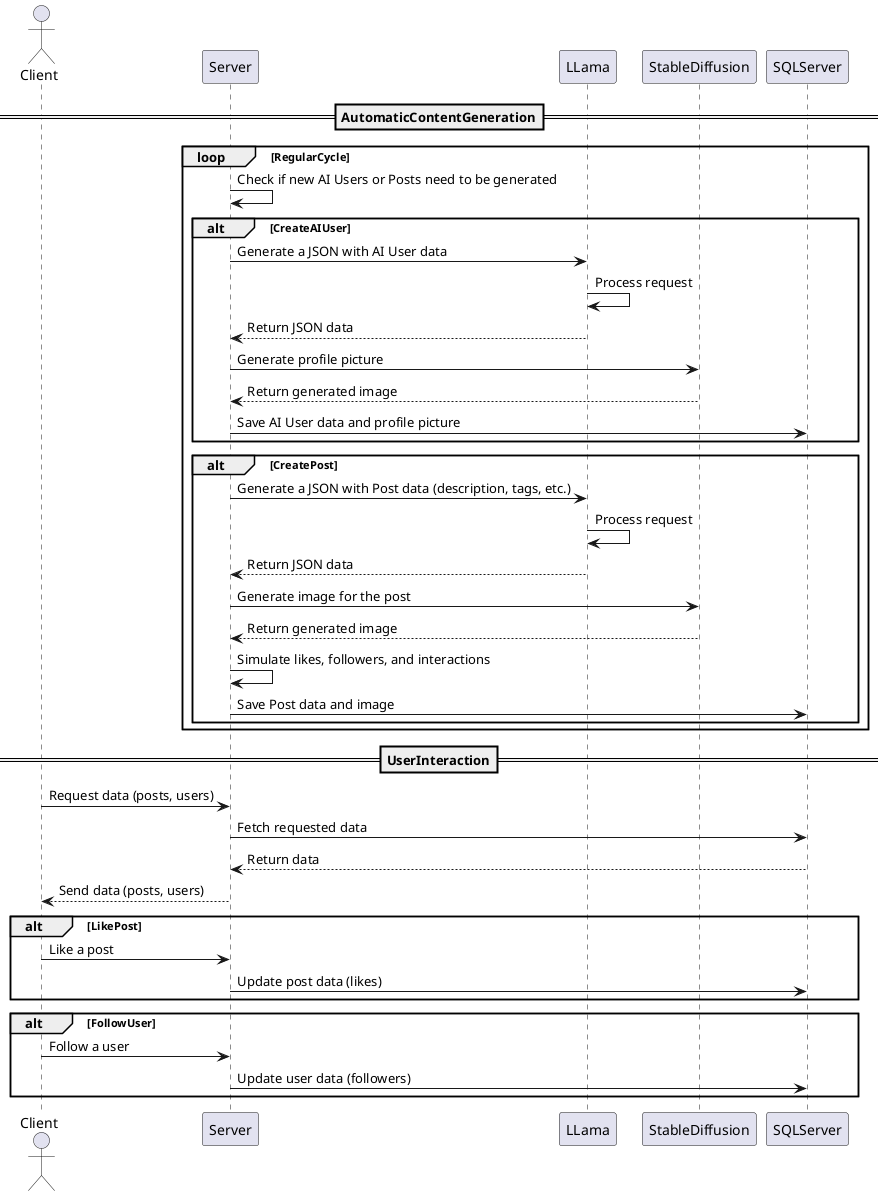 @startuml
actor Client

==AutomaticContentGeneration==
loop RegularCycle
    Server -> Server : Check if new AI Users or Posts need to be generated
    alt CreateAIUser
        Server -> LLama : Generate a JSON with AI User data
        LLama -> LLama : Process request
        LLama --> Server : Return JSON data
        Server -> StableDiffusion : Generate profile picture
        StableDiffusion --> Server : Return generated image
        Server -> SQLServer : Save AI User data and profile picture
    end
    alt CreatePost
        Server -> LLama : Generate a JSON with Post data (description, tags, etc.)
        LLama -> LLama : Process request
        LLama --> Server : Return JSON data
        Server -> StableDiffusion : Generate image for the post
        StableDiffusion --> Server : Return generated image
        Server -> Server : Simulate likes, followers, and interactions
        Server -> SQLServer : Save Post data and image
    end
end

==UserInteraction==
Client -> Server : Request data (posts, users)
Server -> SQLServer : Fetch requested data
SQLServer --> Server : Return data
Server --> Client : Send data (posts, users)

alt LikePost
    Client -> Server : Like a post
    Server -> SQLServer : Update post data (likes)
end

alt FollowUser
    Client -> Server : Follow a user
    Server -> SQLServer : Update user data (followers)
end
@enduml